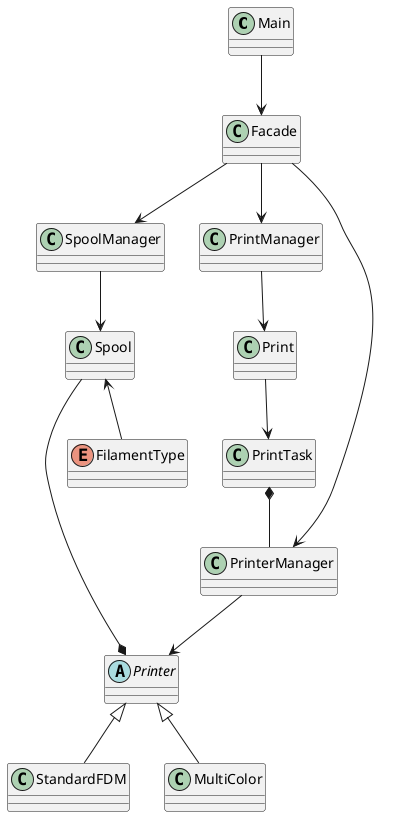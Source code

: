 @startuml
'https://plantuml.com/sequence-diagram

class Main{}
class Facade{}
class PrintManager{}
class SpoolManager{}
class PrinterManager{}
abstract class Printer{}
class Spool{}
class Print{}
class StandardFDM{}
class MultiColor{}
class PrintTask{}
enum FilamentType{}


Main -down-> Facade

Facade -down-> SpoolManager
SpoolManager -down-> Spool
Spool <-- FilamentType
Spool --* Printer

Facade -down-> PrintManager
PrintManager -down-> Print
Print -down-> PrintTask
PrintTask *-- PrinterManager

Facade -down-> PrinterManager
PrinterManager -down-> Printer
Printer <|-- StandardFDM
Printer <|-- MultiColor




@enduml